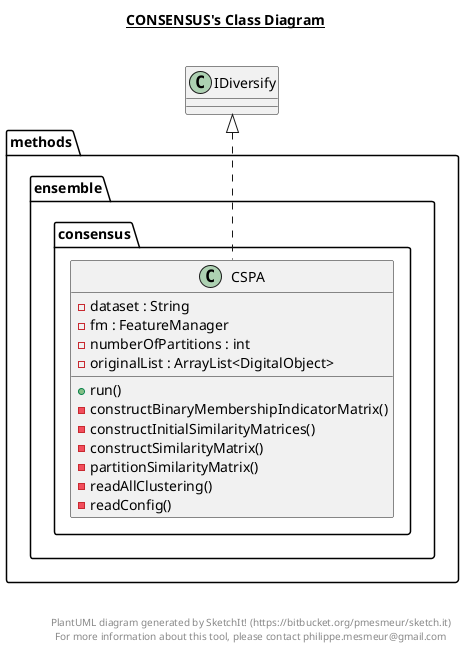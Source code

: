 @startuml

title __CONSENSUS's Class Diagram__\n

  namespace methods.ensemble.consensus {
    class methods.ensemble.consensus.CSPA {
        - dataset : String
        - fm : FeatureManager
        - numberOfPartitions : int
        - originalList : ArrayList<DigitalObject>
        + run()
        - constructBinaryMembershipIndicatorMatrix()
        - constructInitialSimilarityMatrices()
        - constructSimilarityMatrix()
        - partitionSimilarityMatrix()
        - readAllClustering()
        - readConfig()
    }
  }
  

  methods.ensemble.consensus.CSPA .up.|> IDiversify


right footer


PlantUML diagram generated by SketchIt! (https://bitbucket.org/pmesmeur/sketch.it)
For more information about this tool, please contact philippe.mesmeur@gmail.com
endfooter

@enduml
